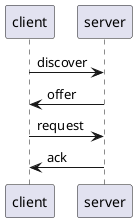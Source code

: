 @startuml
client -> server: discover
server -> client: offer
client -> server: request
server -> client: ack
@enduml
